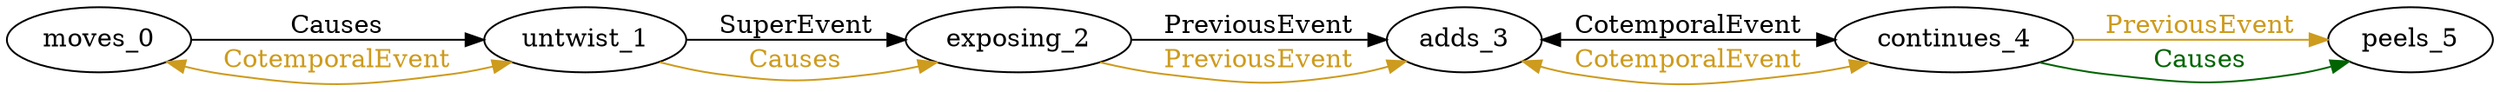 digraph finite_state_machine { 
	rankdir=LR;
	size="50,50";
node0 [label = "moves_0"]
node1 [label = "untwist_1"]
node2 [label = "exposing_2"]
node3 [label = "adds_3"]
node4 [label = "continues_4"]
node5 [label = "peels_5"]
node0 -> node1 [ label = "Causes" fontcolor="black"  color = "Black"];
node0 -> node1 [ label = "CotemporalEvent" fontcolor="goldenrod3" dir = "both" color = "goldenrod3"];
node1 -> node2 [ label = "SuperEvent" fontcolor="black"  color = "Black"];
node1 -> node2 [ label = "Causes" fontcolor="goldenrod3"  color = "goldenrod3"];
node2 -> node3 [ label = "PreviousEvent" fontcolor="black"  color = "Black"];
node2 -> node3 [ label = "PreviousEvent" fontcolor="goldenrod3"  color = "goldenrod3"];
node3 -> node4 [ label = "CotemporalEvent" fontcolor="black" dir = "both" color = "Black"];
node3 -> node4 [ label = "CotemporalEvent" fontcolor="goldenrod3" dir = "both" color = "goldenrod3"];
node4 -> node5 [ label = "PreviousEvent" fontcolor="goldenrod3"  color = "goldenrod3"];
node4 -> node5 [ label = "Causes" fontcolor="darkgreen"  color = "darkgreen"];
}